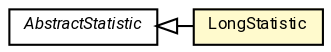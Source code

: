 #!/usr/local/bin/dot
#
# Class diagram 
# Generated by UMLGraph version R5_7_2-60-g0e99a6 (http://www.spinellis.gr/umlgraph/)
#

digraph G {
	graph [fontnames="svg"]
	edge [fontname="Roboto",fontsize=7,labelfontname="Roboto",labelfontsize=7,color="black"];
	node [fontname="Roboto",fontcolor="black",fontsize=8,shape=plaintext,margin=0,width=0,height=0];
	nodesep=0.15;
	ranksep=0.25;
	rankdir=LR;
	// de.lmu.ifi.dbs.elki.logging.statistics.AbstractStatistic
	c6646144 [label=<<table title="de.lmu.ifi.dbs.elki.logging.statistics.AbstractStatistic" border="0" cellborder="1" cellspacing="0" cellpadding="2" href="AbstractStatistic.html" target="_parent">
		<tr><td><table border="0" cellspacing="0" cellpadding="1">
		<tr><td align="center" balign="center"> <font face="Roboto"><i>AbstractStatistic</i></font> </td></tr>
		</table></td></tr>
		</table>>, URL="AbstractStatistic.html"];
	// de.lmu.ifi.dbs.elki.logging.statistics.LongStatistic
	c6646152 [label=<<table title="de.lmu.ifi.dbs.elki.logging.statistics.LongStatistic" border="0" cellborder="1" cellspacing="0" cellpadding="2" bgcolor="lemonChiffon" href="LongStatistic.html" target="_parent">
		<tr><td><table border="0" cellspacing="0" cellpadding="1">
		<tr><td align="center" balign="center"> <font face="Roboto">LongStatistic</font> </td></tr>
		</table></td></tr>
		</table>>, URL="LongStatistic.html"];
	// de.lmu.ifi.dbs.elki.logging.statistics.LongStatistic extends de.lmu.ifi.dbs.elki.logging.statistics.AbstractStatistic
	c6646144 -> c6646152 [arrowtail=empty,dir=back,weight=10];
}

